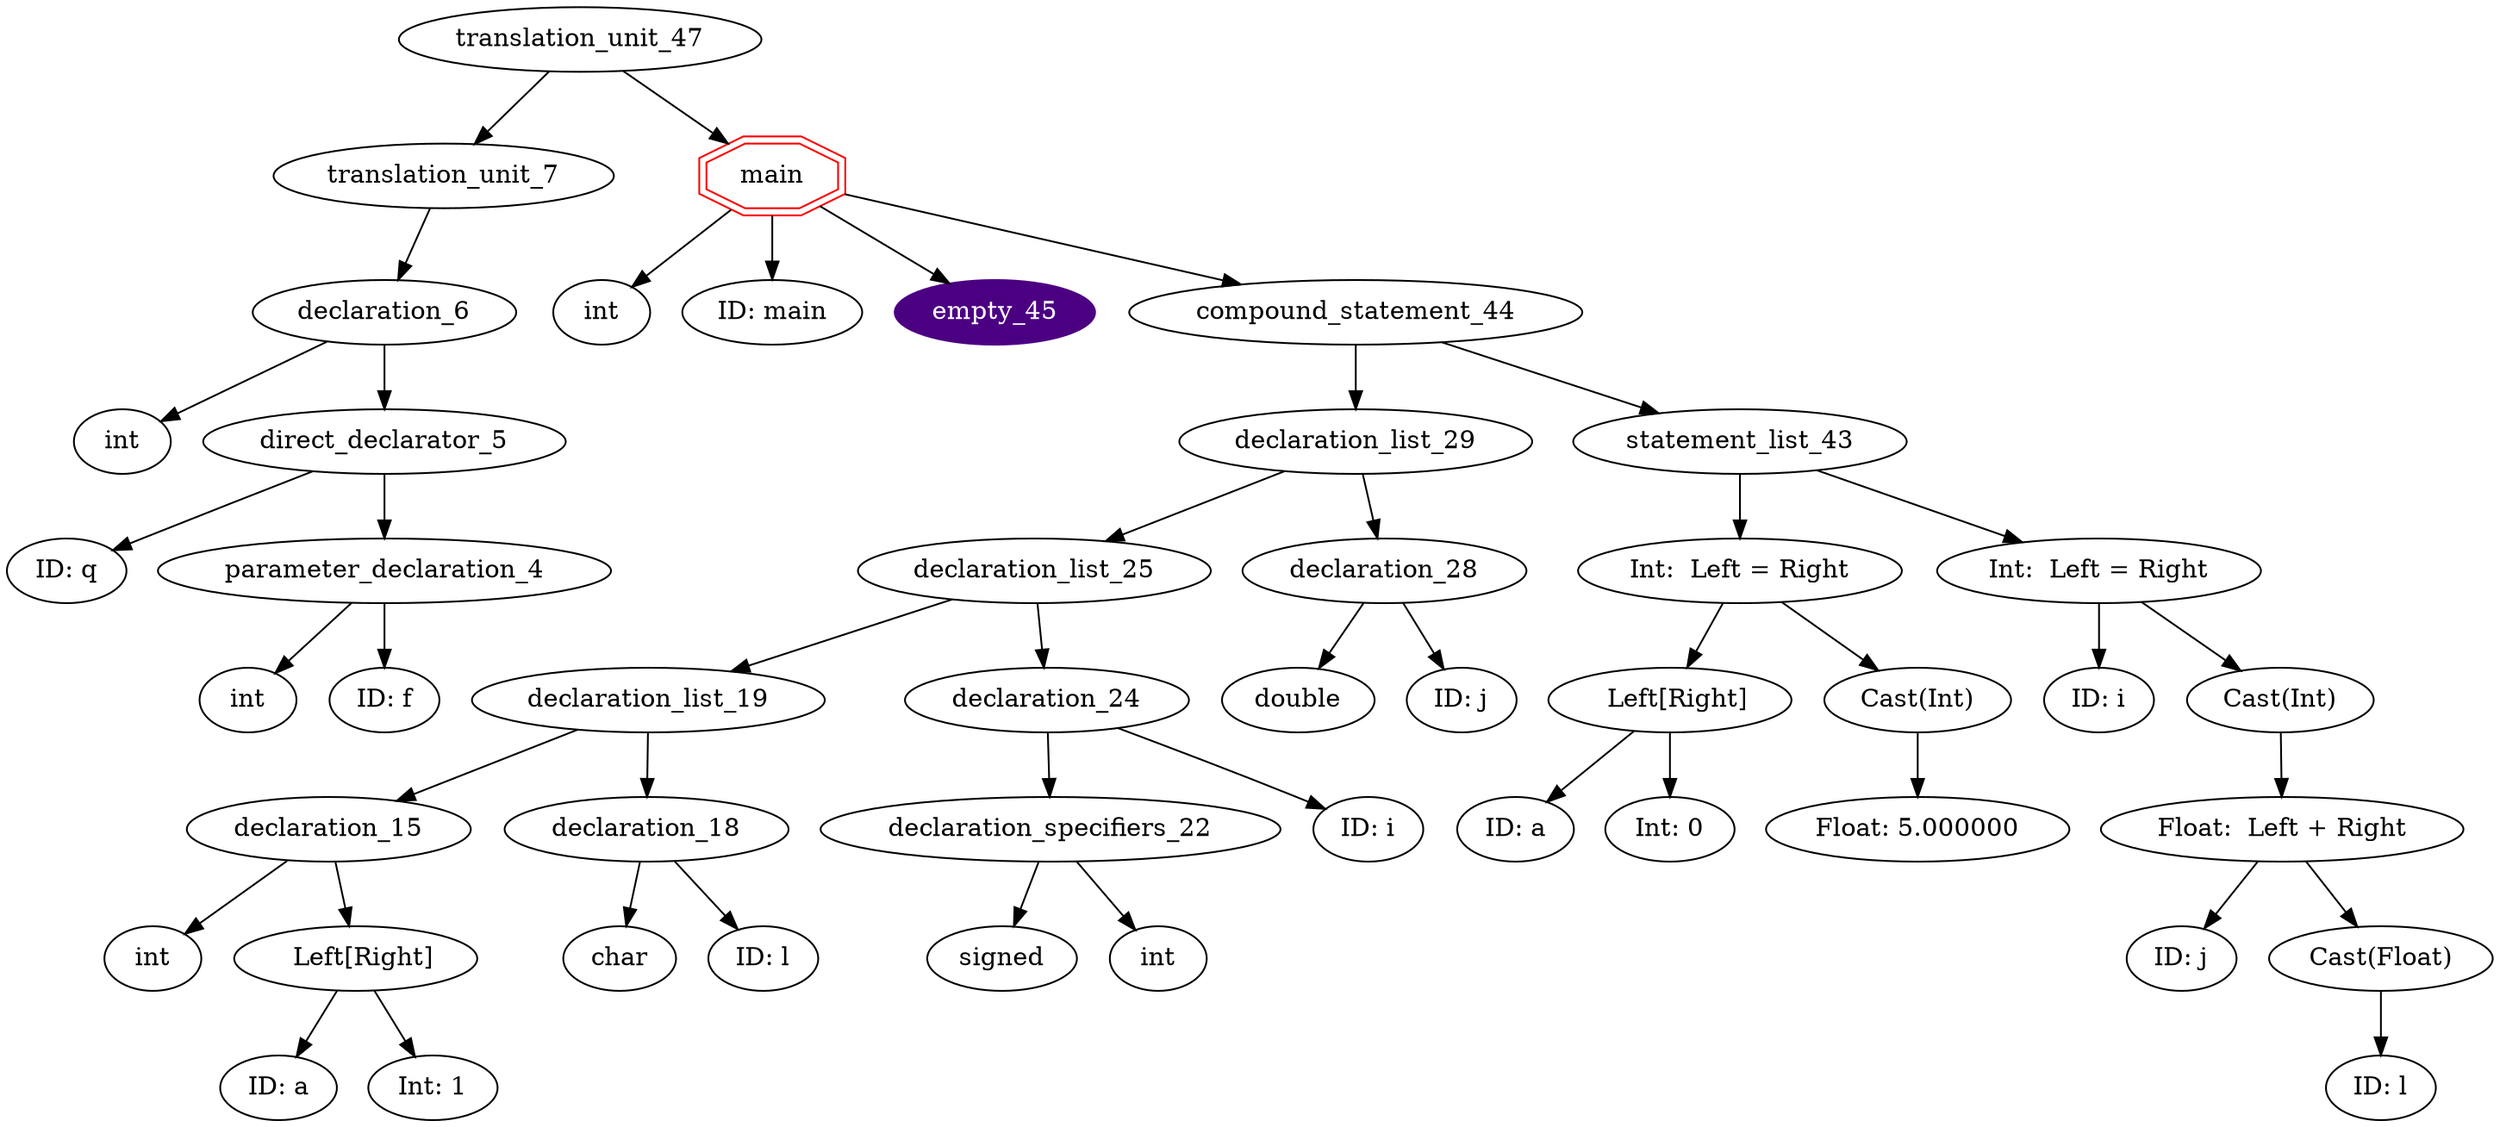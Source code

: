 digraph AST {
	translation_unit_47 -> translation_unit_7;
	translation_unit_7 -> declaration_6;
	declaration_6 [label="declaration_6"]
	declaration_6 -> type_specifier_0;
	type_specifier_0 [label="int"]
	declaration_6 -> direct_declarator_5;
	direct_declarator_5 -> identifier_1;
	identifier_1 [label="ID: q"]
	direct_declarator_5 -> parameter_declaration_4;
	parameter_declaration_4 -> type_specifier_2;
	type_specifier_2 [label="int"]
	parameter_declaration_4 -> identifier_3;
	identifier_3 [label="ID: f"]
	translation_unit_47 -> function_definition_46;
	function_definition_46 [shape=doubleoctagon,color=red,label="main"]
	function_definition_46 -> type_specifier_8;
	type_specifier_8 [label="int"]
	function_definition_46 -> identifier_9;
	identifier_9 [label="ID: main"]
	function_definition_46 -> empty_45;
	empty_45 [style=filled,color=indigo,fontcolor=white]
	function_definition_46 -> compound_statement_44;
	compound_statement_44 -> declaration_list_29;
	declaration_list_29 -> declaration_list_25;
	declaration_list_25 -> declaration_list_19;
	declaration_list_19 -> declaration_15;
	declaration_15 [label="declaration_15"]
	declaration_15 -> type_specifier_11;
	type_specifier_11 [label="int"]
	declaration_15 -> direct_declarator_14;
	direct_declarator_14 [label="  Left[Right]"]
	direct_declarator_14 -> identifier_12;
	identifier_12 [label="ID: a"]
	direct_declarator_14 -> constant_13;
	constant_13 [label="Int: 1"]
	declaration_list_19 -> declaration_18;
	declaration_18 [label="declaration_18"]
	declaration_18 -> type_specifier_16;
	type_specifier_16 [label="char"]
	declaration_18 -> identifier_17;
	identifier_17 [label="ID: l"]
	declaration_list_25 -> declaration_24;
	declaration_24 [label="declaration_24"]
	declaration_24 -> declaration_specifiers_22;
	declaration_specifiers_22 [label="declaration_specifiers_22"]
	declaration_specifiers_22 -> type_specifier_20;
	type_specifier_20 [label="signed"]
	declaration_specifiers_22 -> type_specifier_21;
	type_specifier_21 [label="int"]
	declaration_24 -> identifier_23;
	identifier_23 [label="ID: i"]
	declaration_list_29 -> declaration_28;
	declaration_28 [label="declaration_28"]
	declaration_28 -> type_specifier_26;
	type_specifier_26 [label="double"]
	declaration_28 -> identifier_27;
	identifier_27 [label="ID: j"]
	compound_statement_44 -> statement_list_43;
	statement_list_43 -> assignment_expression_34;
	assignment_expression_34 [label="Int:  Left = Right"]
	assignment_expression_34 -> postfix_expression_32;
	postfix_expression_32 [label="  Left[Right]"]
	postfix_expression_32 -> identifier_30;
	identifier_30 [label="ID: a"]
	postfix_expression_32 -> constant_31;
	constant_31 [label="Int: 0"]
	assignment_expression_34 -> Implicit_Cast_35;
	Implicit_Cast_35 [label="Cast(Int)"]
	Implicit_Cast_35 -> constant_33;
	constant_33 [label="Float: 5.000000"]
	statement_list_43 -> assignment_expression_41;
	assignment_expression_41 [label="Int:  Left = Right"]
	assignment_expression_41 -> identifier_36;
	identifier_36 [label="ID: i"]
	assignment_expression_41 -> Implicit_Cast_42;
	Implicit_Cast_42 [label="Cast(Int)"]
	Implicit_Cast_42 -> operator_expression_39;
	operator_expression_39 [label="Float:  Left + Right"]
	operator_expression_39 -> identifier_37;
	identifier_37 [label="ID: j"]
	operator_expression_39 -> Implicit_Cast40;
	Implicit_Cast40 [label="Cast(Float)"]
	Implicit_Cast40 -> identifier_38;
	identifier_38 [label="ID: l"]
}

